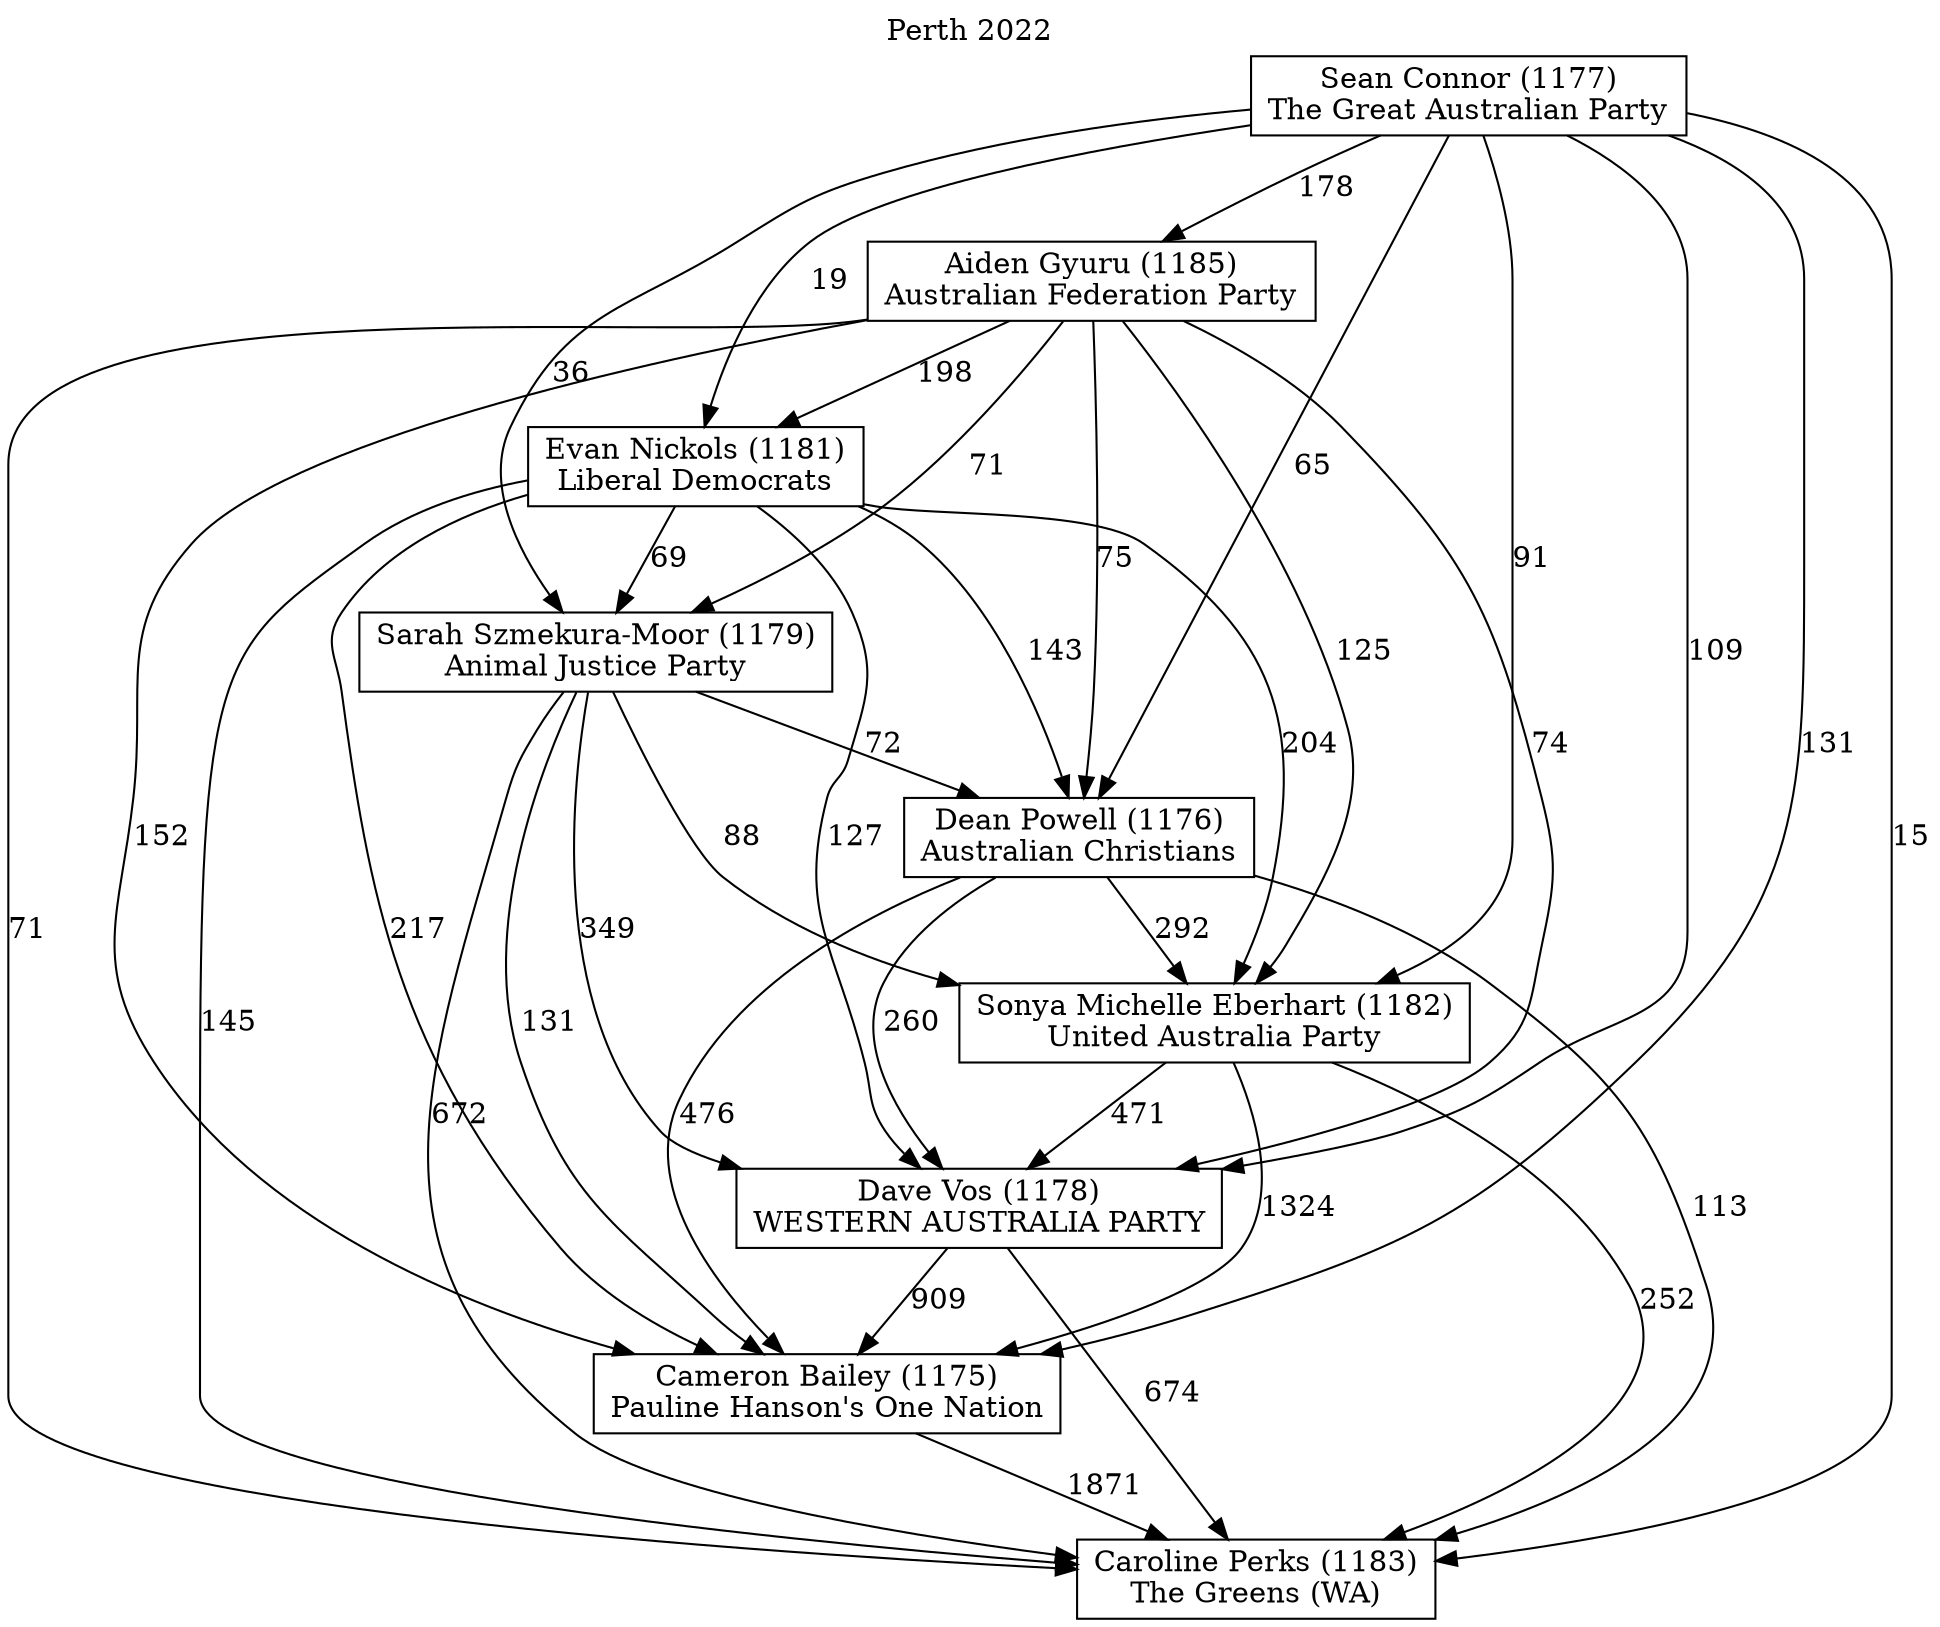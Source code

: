 // House preference flow
digraph "Caroline Perks (1183)_Perth_2022" {
	graph [label="Perth 2022" labelloc=t mclimit=10]
	node [shape=box]
	"Aiden Gyuru (1185)" [label="Aiden Gyuru (1185)
Australian Federation Party"]
	"Dean Powell (1176)" [label="Dean Powell (1176)
Australian Christians"]
	"Cameron Bailey (1175)" [label="Cameron Bailey (1175)
Pauline Hanson's One Nation"]
	"Sonya Michelle Eberhart (1182)" [label="Sonya Michelle Eberhart (1182)
United Australia Party"]
	"Caroline Perks (1183)" [label="Caroline Perks (1183)
The Greens (WA)"]
	"Dave Vos (1178)" [label="Dave Vos (1178)
WESTERN AUSTRALIA PARTY"]
	"Sean Connor (1177)" [label="Sean Connor (1177)
The Great Australian Party"]
	"Evan Nickols (1181)" [label="Evan Nickols (1181)
Liberal Democrats"]
	"Sarah Szmekura-Moor (1179)" [label="Sarah Szmekura-Moor (1179)
Animal Justice Party"]
	"Evan Nickols (1181)" -> "Caroline Perks (1183)" [label=145]
	"Sean Connor (1177)" -> "Dave Vos (1178)" [label=109]
	"Sarah Szmekura-Moor (1179)" -> "Caroline Perks (1183)" [label=672]
	"Evan Nickols (1181)" -> "Sarah Szmekura-Moor (1179)" [label=69]
	"Sarah Szmekura-Moor (1179)" -> "Sonya Michelle Eberhart (1182)" [label=88]
	"Sarah Szmekura-Moor (1179)" -> "Dave Vos (1178)" [label=349]
	"Aiden Gyuru (1185)" -> "Dean Powell (1176)" [label=75]
	"Dean Powell (1176)" -> "Cameron Bailey (1175)" [label=476]
	"Evan Nickols (1181)" -> "Sonya Michelle Eberhart (1182)" [label=204]
	"Dave Vos (1178)" -> "Cameron Bailey (1175)" [label=909]
	"Sean Connor (1177)" -> "Sonya Michelle Eberhart (1182)" [label=91]
	"Aiden Gyuru (1185)" -> "Sonya Michelle Eberhart (1182)" [label=125]
	"Sean Connor (1177)" -> "Dean Powell (1176)" [label=65]
	"Evan Nickols (1181)" -> "Dean Powell (1176)" [label=143]
	"Cameron Bailey (1175)" -> "Caroline Perks (1183)" [label=1871]
	"Dave Vos (1178)" -> "Caroline Perks (1183)" [label=674]
	"Evan Nickols (1181)" -> "Dave Vos (1178)" [label=127]
	"Evan Nickols (1181)" -> "Cameron Bailey (1175)" [label=217]
	"Sean Connor (1177)" -> "Cameron Bailey (1175)" [label=131]
	"Aiden Gyuru (1185)" -> "Caroline Perks (1183)" [label=71]
	"Sean Connor (1177)" -> "Evan Nickols (1181)" [label=19]
	"Aiden Gyuru (1185)" -> "Sarah Szmekura-Moor (1179)" [label=71]
	"Sonya Michelle Eberhart (1182)" -> "Cameron Bailey (1175)" [label=1324]
	"Sonya Michelle Eberhart (1182)" -> "Caroline Perks (1183)" [label=252]
	"Sean Connor (1177)" -> "Sarah Szmekura-Moor (1179)" [label=36]
	"Sonya Michelle Eberhart (1182)" -> "Dave Vos (1178)" [label=471]
	"Aiden Gyuru (1185)" -> "Dave Vos (1178)" [label=74]
	"Dean Powell (1176)" -> "Sonya Michelle Eberhart (1182)" [label=292]
	"Aiden Gyuru (1185)" -> "Evan Nickols (1181)" [label=198]
	"Dean Powell (1176)" -> "Caroline Perks (1183)" [label=113]
	"Aiden Gyuru (1185)" -> "Cameron Bailey (1175)" [label=152]
	"Sean Connor (1177)" -> "Caroline Perks (1183)" [label=15]
	"Sarah Szmekura-Moor (1179)" -> "Cameron Bailey (1175)" [label=131]
	"Sean Connor (1177)" -> "Aiden Gyuru (1185)" [label=178]
	"Dean Powell (1176)" -> "Dave Vos (1178)" [label=260]
	"Sarah Szmekura-Moor (1179)" -> "Dean Powell (1176)" [label=72]
}

